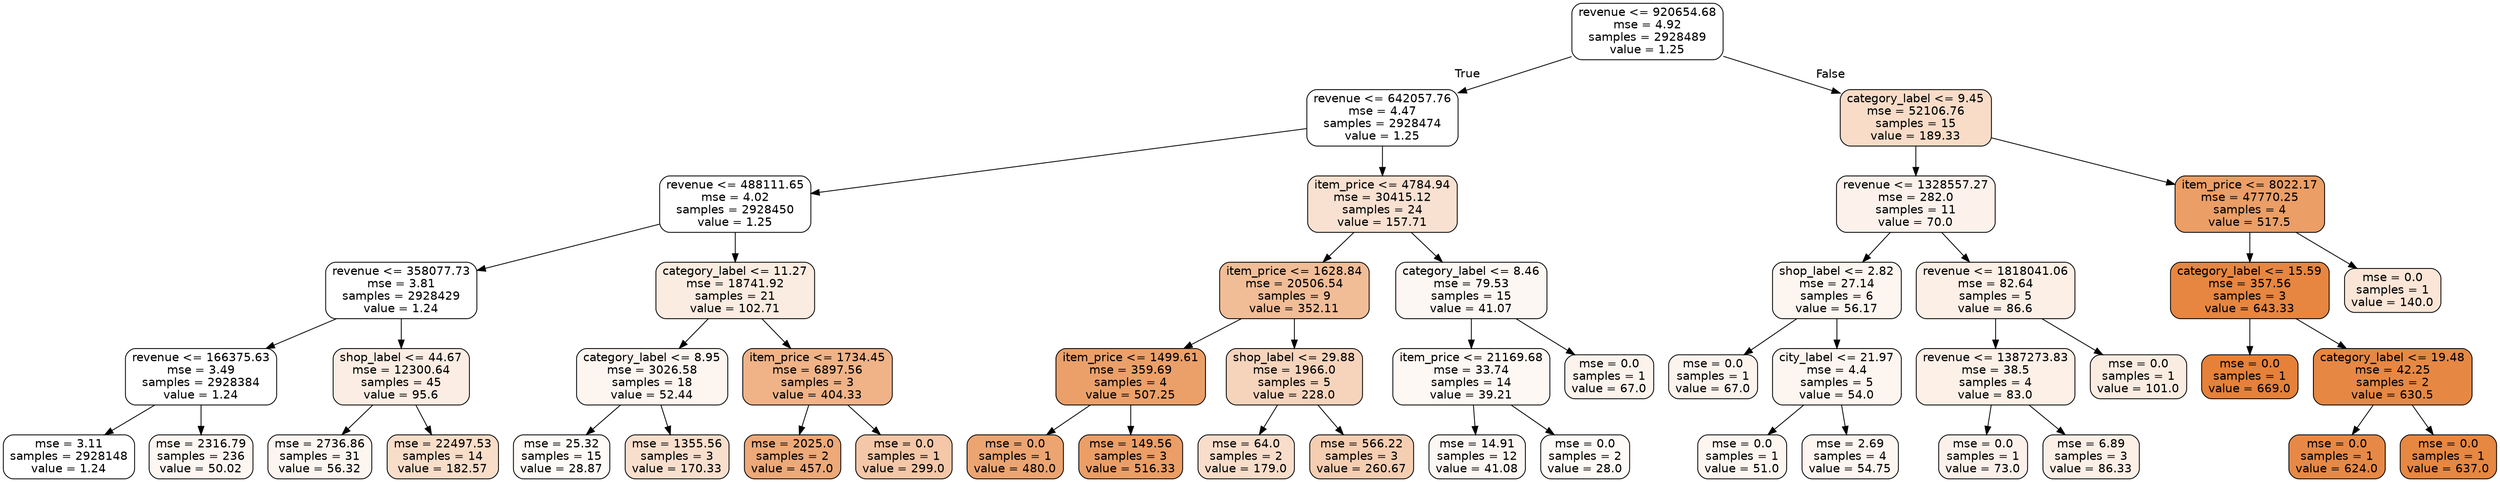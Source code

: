 digraph Tree {
node [shape=box, style="filled, rounded", color="black", fontname=helvetica] ;
edge [fontname=helvetica] ;
0 [label="revenue <= 920654.68\nmse = 4.92\nsamples = 2928489\nvalue = 1.25", fillcolor="#ffffff"] ;
1 [label="revenue <= 642057.76\nmse = 4.47\nsamples = 2928474\nvalue = 1.25", fillcolor="#ffffff"] ;
0 -> 1 [labeldistance=2.5, labelangle=45, headlabel="True"] ;
2 [label="revenue <= 488111.65\nmse = 4.02\nsamples = 2928450\nvalue = 1.25", fillcolor="#ffffff"] ;
1 -> 2 ;
3 [label="revenue <= 358077.73\nmse = 3.81\nsamples = 2928429\nvalue = 1.24", fillcolor="#ffffff"] ;
2 -> 3 ;
4 [label="revenue <= 166375.63\nmse = 3.49\nsamples = 2928384\nvalue = 1.24", fillcolor="#ffffff"] ;
3 -> 4 ;
5 [label="mse = 3.11\nsamples = 2928148\nvalue = 1.24", fillcolor="#ffffff"] ;
4 -> 5 ;
6 [label="mse = 2316.79\nsamples = 236\nvalue = 50.02", fillcolor="#fdf6f1"] ;
4 -> 6 ;
7 [label="shop_label <= 44.67\nmse = 12300.64\nsamples = 45\nvalue = 95.6", fillcolor="#fbede3"] ;
3 -> 7 ;
8 [label="mse = 2736.86\nsamples = 31\nvalue = 56.32", fillcolor="#fdf5ef"] ;
7 -> 8 ;
9 [label="mse = 22497.53\nsamples = 14\nvalue = 182.57", fillcolor="#f8ddc9"] ;
7 -> 9 ;
10 [label="category_label <= 11.27\nmse = 18741.92\nsamples = 21\nvalue = 102.71", fillcolor="#fbece1"] ;
2 -> 10 ;
11 [label="category_label <= 8.95\nmse = 3026.58\nsamples = 18\nvalue = 52.44", fillcolor="#fdf5f0"] ;
10 -> 11 ;
12 [label="mse = 25.32\nsamples = 15\nvalue = 28.87", fillcolor="#fefaf7"] ;
11 -> 12 ;
13 [label="mse = 1355.56\nsamples = 3\nvalue = 170.33", fillcolor="#f8dfcd"] ;
11 -> 13 ;
14 [label="item_price <= 1734.45\nmse = 6897.56\nsamples = 3\nvalue = 404.33", fillcolor="#efb387"] ;
10 -> 14 ;
15 [label="mse = 2025.0\nsamples = 2\nvalue = 457.0", fillcolor="#eda978"] ;
14 -> 15 ;
16 [label="mse = 0.0\nsamples = 1\nvalue = 299.0", fillcolor="#f3c7a7"] ;
14 -> 16 ;
17 [label="item_price <= 4784.94\nmse = 30415.12\nsamples = 24\nvalue = 157.71", fillcolor="#f9e1d1"] ;
1 -> 17 ;
18 [label="item_price <= 1628.84\nmse = 20506.54\nsamples = 9\nvalue = 352.11", fillcolor="#f1bd97"] ;
17 -> 18 ;
19 [label="item_price <= 1499.61\nmse = 359.69\nsamples = 4\nvalue = 507.25", fillcolor="#eba069"] ;
18 -> 19 ;
20 [label="mse = 0.0\nsamples = 1\nvalue = 480.0", fillcolor="#eca571"] ;
19 -> 20 ;
21 [label="mse = 149.56\nsamples = 3\nvalue = 516.33", fillcolor="#eb9e66"] ;
19 -> 21 ;
22 [label="shop_label <= 29.88\nmse = 1966.0\nsamples = 5\nvalue = 228.0", fillcolor="#f6d4bc"] ;
18 -> 22 ;
23 [label="mse = 64.0\nsamples = 2\nvalue = 179.0", fillcolor="#f8ddca"] ;
22 -> 23 ;
24 [label="mse = 566.22\nsamples = 3\nvalue = 260.67", fillcolor="#f5ceb2"] ;
22 -> 24 ;
25 [label="category_label <= 8.46\nmse = 79.53\nsamples = 15\nvalue = 41.07", fillcolor="#fdf7f3"] ;
17 -> 25 ;
26 [label="item_price <= 21169.68\nmse = 33.74\nsamples = 14\nvalue = 39.21", fillcolor="#fef8f4"] ;
25 -> 26 ;
27 [label="mse = 14.91\nsamples = 12\nvalue = 41.08", fillcolor="#fdf7f3"] ;
26 -> 27 ;
28 [label="mse = 0.0\nsamples = 2\nvalue = 28.0", fillcolor="#fefaf7"] ;
26 -> 28 ;
29 [label="mse = 0.0\nsamples = 1\nvalue = 67.0", fillcolor="#fcf3ec"] ;
25 -> 29 ;
30 [label="category_label <= 9.45\nmse = 52106.76\nsamples = 15\nvalue = 189.33", fillcolor="#f8dcc7"] ;
0 -> 30 [labeldistance=2.5, labelangle=-45, headlabel="False"] ;
31 [label="revenue <= 1328557.27\nmse = 282.0\nsamples = 11\nvalue = 70.0", fillcolor="#fcf2eb"] ;
30 -> 31 ;
32 [label="shop_label <= 2.82\nmse = 27.14\nsamples = 6\nvalue = 56.17", fillcolor="#fdf5ef"] ;
31 -> 32 ;
33 [label="mse = 0.0\nsamples = 1\nvalue = 67.0", fillcolor="#fcf3ec"] ;
32 -> 33 ;
34 [label="city_label <= 21.97\nmse = 4.4\nsamples = 5\nvalue = 54.0", fillcolor="#fdf5ef"] ;
32 -> 34 ;
35 [label="mse = 0.0\nsamples = 1\nvalue = 51.0", fillcolor="#fdf6f0"] ;
34 -> 35 ;
36 [label="mse = 2.69\nsamples = 4\nvalue = 54.75", fillcolor="#fdf5ef"] ;
34 -> 36 ;
37 [label="revenue <= 1818041.06\nmse = 82.64\nsamples = 5\nvalue = 86.6", fillcolor="#fcefe6"] ;
31 -> 37 ;
38 [label="revenue <= 1387273.83\nmse = 38.5\nsamples = 4\nvalue = 83.0", fillcolor="#fcf0e7"] ;
37 -> 38 ;
39 [label="mse = 0.0\nsamples = 1\nvalue = 73.0", fillcolor="#fcf1ea"] ;
38 -> 39 ;
40 [label="mse = 6.89\nsamples = 3\nvalue = 86.33", fillcolor="#fcefe6"] ;
38 -> 40 ;
41 [label="mse = 0.0\nsamples = 1\nvalue = 101.0", fillcolor="#fbece1"] ;
37 -> 41 ;
42 [label="item_price <= 8022.17\nmse = 47770.25\nsamples = 4\nvalue = 517.5", fillcolor="#eb9e66"] ;
30 -> 42 ;
43 [label="category_label <= 15.59\nmse = 357.56\nsamples = 3\nvalue = 643.33", fillcolor="#e68641"] ;
42 -> 43 ;
44 [label="mse = 0.0\nsamples = 1\nvalue = 669.0", fillcolor="#e58139"] ;
43 -> 44 ;
45 [label="category_label <= 19.48\nmse = 42.25\nsamples = 2\nvalue = 630.5", fillcolor="#e68844"] ;
43 -> 45 ;
46 [label="mse = 0.0\nsamples = 1\nvalue = 624.0", fillcolor="#e78946"] ;
45 -> 46 ;
47 [label="mse = 0.0\nsamples = 1\nvalue = 637.0", fillcolor="#e68742"] ;
45 -> 47 ;
48 [label="mse = 0.0\nsamples = 1\nvalue = 140.0", fillcolor="#fae5d6"] ;
42 -> 48 ;
}